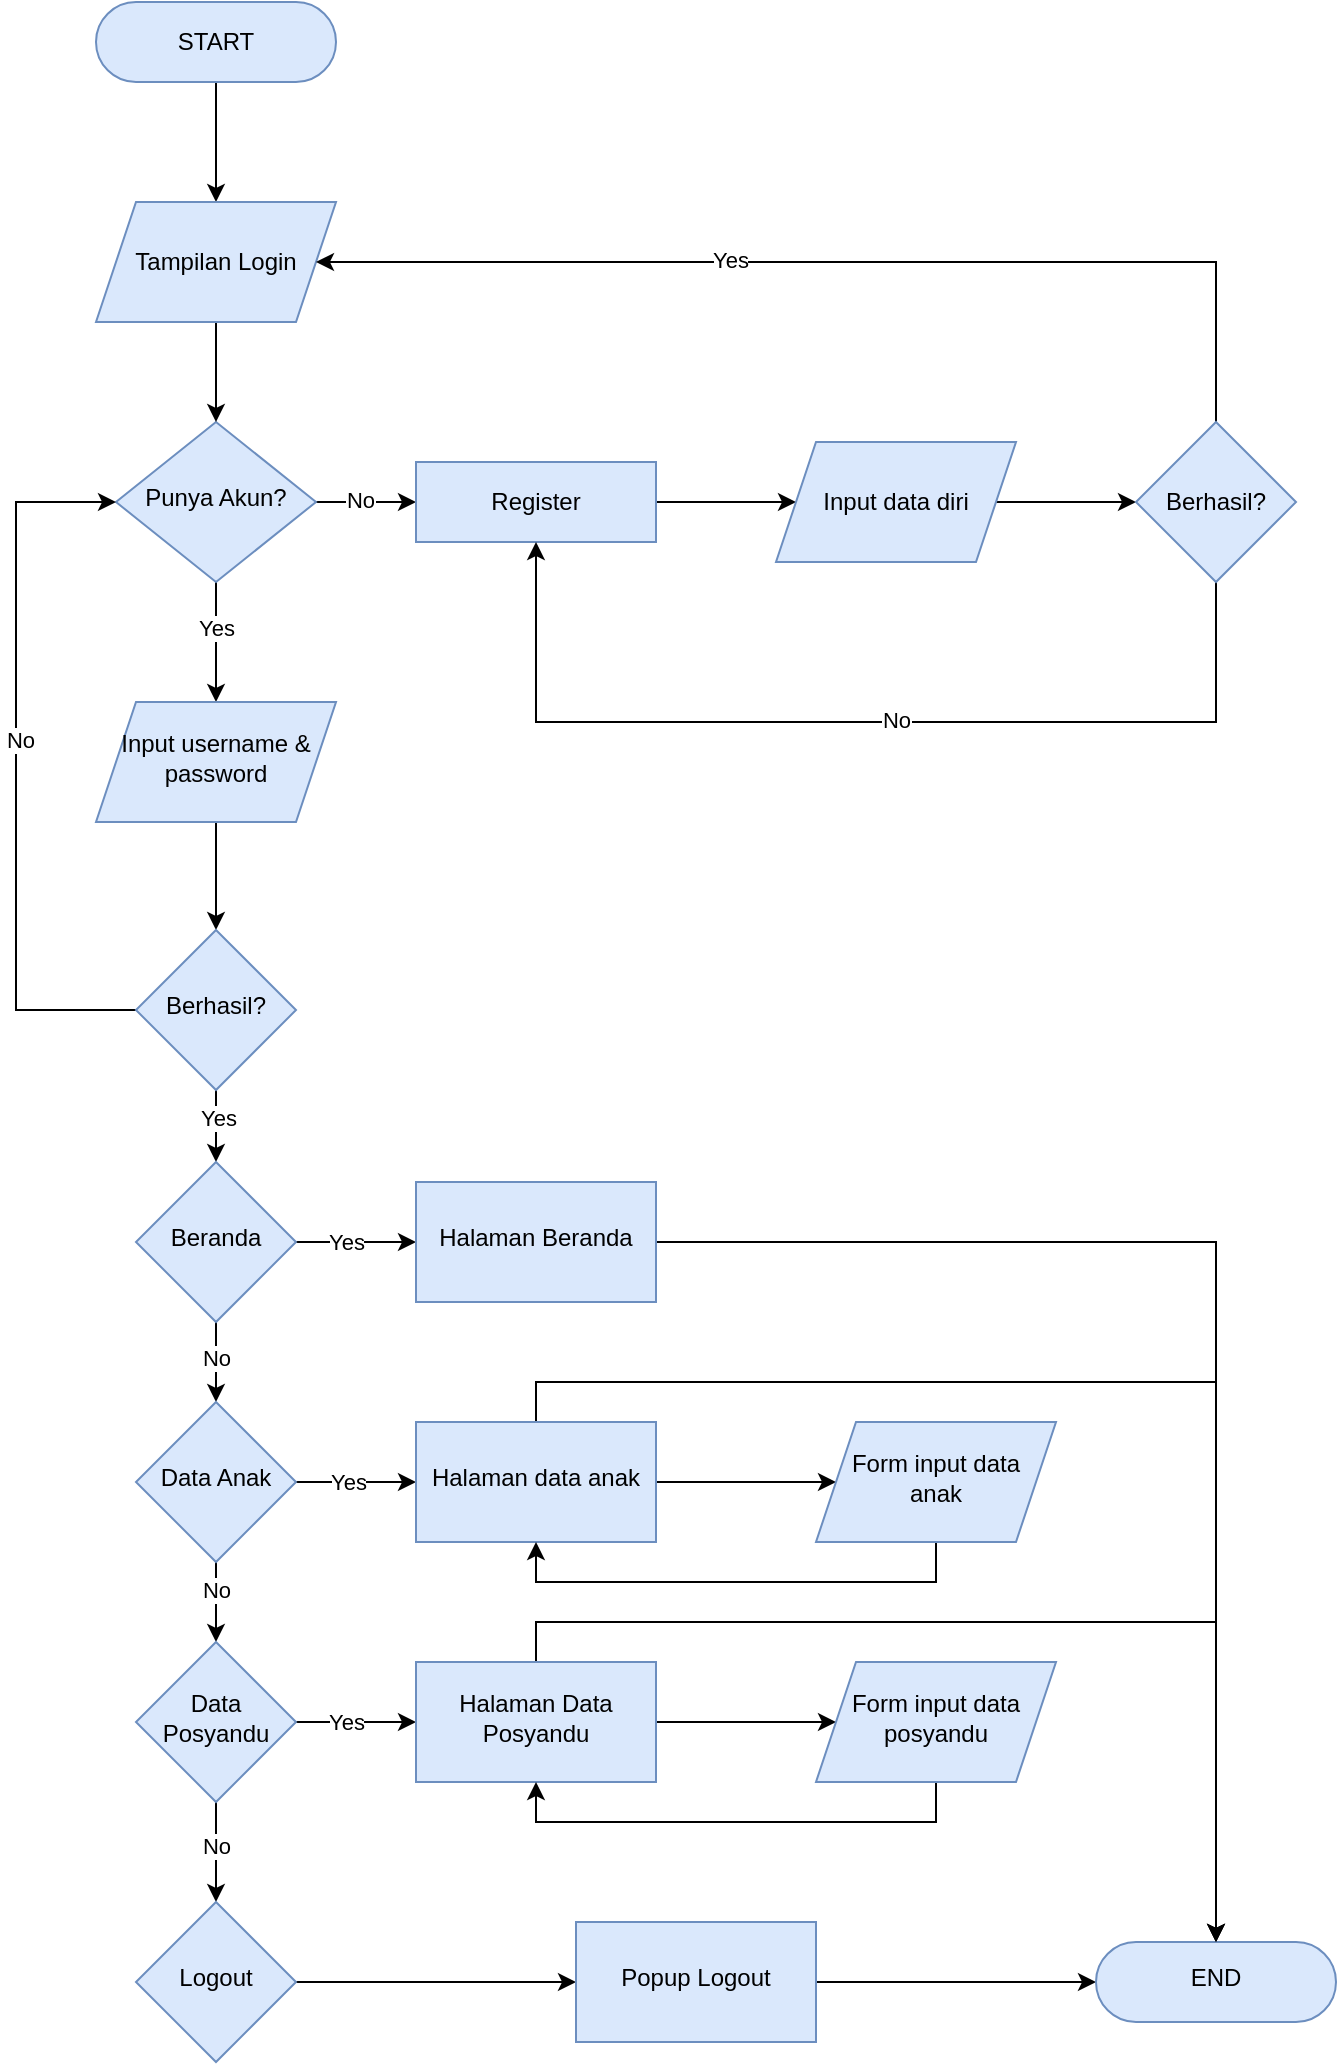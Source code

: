<mxfile version="17.1.3" type="github">
  <diagram id="C5RBs43oDa-KdzZeNtuy" name="Page-1">
    <mxGraphModel dx="1108" dy="482" grid="1" gridSize="10" guides="1" tooltips="1" connect="1" arrows="1" fold="1" page="1" pageScale="1" pageWidth="827" pageHeight="1169" math="0" shadow="0">
      <root>
        <mxCell id="WIyWlLk6GJQsqaUBKTNV-0" />
        <mxCell id="WIyWlLk6GJQsqaUBKTNV-1" parent="WIyWlLk6GJQsqaUBKTNV-0" />
        <mxCell id="IkvzY1FcCG1SyXjqg-lb-5" value="" style="edgeStyle=orthogonalEdgeStyle;rounded=0;orthogonalLoop=1;jettySize=auto;html=1;" edge="1" parent="WIyWlLk6GJQsqaUBKTNV-1" source="WIyWlLk6GJQsqaUBKTNV-3" target="IkvzY1FcCG1SyXjqg-lb-1">
          <mxGeometry relative="1" as="geometry" />
        </mxCell>
        <mxCell id="WIyWlLk6GJQsqaUBKTNV-3" value="START" style="rounded=1;whiteSpace=wrap;html=1;fontSize=12;glass=0;strokeWidth=1;shadow=0;arcSize=50;fillColor=#dae8fc;strokeColor=#6c8ebf;" parent="WIyWlLk6GJQsqaUBKTNV-1" vertex="1">
          <mxGeometry x="160" y="80" width="120" height="40" as="geometry" />
        </mxCell>
        <mxCell id="IkvzY1FcCG1SyXjqg-lb-20" value="" style="edgeStyle=orthogonalEdgeStyle;rounded=0;orthogonalLoop=1;jettySize=auto;html=1;" edge="1" parent="WIyWlLk6GJQsqaUBKTNV-1" source="WIyWlLk6GJQsqaUBKTNV-10" target="IkvzY1FcCG1SyXjqg-lb-19">
          <mxGeometry relative="1" as="geometry" />
        </mxCell>
        <mxCell id="IkvzY1FcCG1SyXjqg-lb-21" value="Yes" style="edgeLabel;html=1;align=center;verticalAlign=middle;resizable=0;points=[];" vertex="1" connectable="0" parent="IkvzY1FcCG1SyXjqg-lb-20">
          <mxGeometry x="-0.236" relative="1" as="geometry">
            <mxPoint as="offset" />
          </mxGeometry>
        </mxCell>
        <mxCell id="IkvzY1FcCG1SyXjqg-lb-22" value="" style="edgeStyle=orthogonalEdgeStyle;rounded=0;orthogonalLoop=1;jettySize=auto;html=1;" edge="1" parent="WIyWlLk6GJQsqaUBKTNV-1" source="WIyWlLk6GJQsqaUBKTNV-10" target="WIyWlLk6GJQsqaUBKTNV-12">
          <mxGeometry relative="1" as="geometry" />
        </mxCell>
        <mxCell id="IkvzY1FcCG1SyXjqg-lb-23" value="No" style="edgeLabel;html=1;align=center;verticalAlign=middle;resizable=0;points=[];" vertex="1" connectable="0" parent="IkvzY1FcCG1SyXjqg-lb-22">
          <mxGeometry x="-0.131" y="1" relative="1" as="geometry">
            <mxPoint as="offset" />
          </mxGeometry>
        </mxCell>
        <mxCell id="WIyWlLk6GJQsqaUBKTNV-10" value="Punya Akun?" style="rhombus;whiteSpace=wrap;html=1;shadow=0;fontFamily=Helvetica;fontSize=12;align=center;strokeWidth=1;spacing=6;spacingTop=-4;fillColor=#dae8fc;strokeColor=#6c8ebf;" parent="WIyWlLk6GJQsqaUBKTNV-1" vertex="1">
          <mxGeometry x="170" y="290" width="100" height="80" as="geometry" />
        </mxCell>
        <mxCell id="IkvzY1FcCG1SyXjqg-lb-13" value="" style="edgeStyle=orthogonalEdgeStyle;rounded=0;orthogonalLoop=1;jettySize=auto;html=1;" edge="1" parent="WIyWlLk6GJQsqaUBKTNV-1" source="WIyWlLk6GJQsqaUBKTNV-12" target="IkvzY1FcCG1SyXjqg-lb-12">
          <mxGeometry relative="1" as="geometry" />
        </mxCell>
        <mxCell id="WIyWlLk6GJQsqaUBKTNV-12" value="Register" style="rounded=0;whiteSpace=wrap;html=1;fontSize=12;glass=0;strokeWidth=1;shadow=0;fillColor=#dae8fc;strokeColor=#6c8ebf;" parent="WIyWlLk6GJQsqaUBKTNV-1" vertex="1">
          <mxGeometry x="320" y="310" width="120" height="40" as="geometry" />
        </mxCell>
        <mxCell id="IkvzY1FcCG1SyXjqg-lb-4" value="" style="edgeStyle=orthogonalEdgeStyle;rounded=0;orthogonalLoop=1;jettySize=auto;html=1;" edge="1" parent="WIyWlLk6GJQsqaUBKTNV-1" source="IkvzY1FcCG1SyXjqg-lb-1" target="WIyWlLk6GJQsqaUBKTNV-10">
          <mxGeometry relative="1" as="geometry" />
        </mxCell>
        <mxCell id="IkvzY1FcCG1SyXjqg-lb-1" value="Tampilan Login" style="shape=parallelogram;perimeter=parallelogramPerimeter;whiteSpace=wrap;html=1;fixedSize=1;rounded=0;fillColor=#dae8fc;strokeColor=#6c8ebf;" vertex="1" parent="WIyWlLk6GJQsqaUBKTNV-1">
          <mxGeometry x="160" y="180" width="120" height="60" as="geometry" />
        </mxCell>
        <mxCell id="IkvzY1FcCG1SyXjqg-lb-15" value="" style="edgeStyle=orthogonalEdgeStyle;rounded=0;orthogonalLoop=1;jettySize=auto;html=1;" edge="1" parent="WIyWlLk6GJQsqaUBKTNV-1" source="IkvzY1FcCG1SyXjqg-lb-12" target="IkvzY1FcCG1SyXjqg-lb-14">
          <mxGeometry relative="1" as="geometry" />
        </mxCell>
        <mxCell id="IkvzY1FcCG1SyXjqg-lb-12" value="Input data diri" style="shape=parallelogram;perimeter=parallelogramPerimeter;whiteSpace=wrap;html=1;fixedSize=1;rounded=0;glass=0;strokeWidth=1;shadow=0;fillColor=#dae8fc;strokeColor=#6c8ebf;" vertex="1" parent="WIyWlLk6GJQsqaUBKTNV-1">
          <mxGeometry x="500" y="300" width="120" height="60" as="geometry" />
        </mxCell>
        <mxCell id="IkvzY1FcCG1SyXjqg-lb-17" style="edgeStyle=orthogonalEdgeStyle;rounded=0;orthogonalLoop=1;jettySize=auto;html=1;entryX=0.5;entryY=1;entryDx=0;entryDy=0;" edge="1" parent="WIyWlLk6GJQsqaUBKTNV-1" source="IkvzY1FcCG1SyXjqg-lb-14" target="WIyWlLk6GJQsqaUBKTNV-12">
          <mxGeometry relative="1" as="geometry">
            <Array as="points">
              <mxPoint x="720" y="440" />
              <mxPoint x="380" y="440" />
            </Array>
          </mxGeometry>
        </mxCell>
        <mxCell id="IkvzY1FcCG1SyXjqg-lb-26" value="No" style="edgeLabel;html=1;align=center;verticalAlign=middle;resizable=0;points=[];" vertex="1" connectable="0" parent="IkvzY1FcCG1SyXjqg-lb-17">
          <mxGeometry x="-0.079" y="-1" relative="1" as="geometry">
            <mxPoint as="offset" />
          </mxGeometry>
        </mxCell>
        <mxCell id="IkvzY1FcCG1SyXjqg-lb-67" style="edgeStyle=orthogonalEdgeStyle;rounded=0;orthogonalLoop=1;jettySize=auto;html=1;entryX=1;entryY=0.5;entryDx=0;entryDy=0;" edge="1" parent="WIyWlLk6GJQsqaUBKTNV-1" source="IkvzY1FcCG1SyXjqg-lb-14" target="IkvzY1FcCG1SyXjqg-lb-1">
          <mxGeometry relative="1" as="geometry">
            <Array as="points">
              <mxPoint x="720" y="210" />
            </Array>
          </mxGeometry>
        </mxCell>
        <mxCell id="IkvzY1FcCG1SyXjqg-lb-69" value="Yes" style="edgeLabel;html=1;align=center;verticalAlign=middle;resizable=0;points=[];" vertex="1" connectable="0" parent="IkvzY1FcCG1SyXjqg-lb-67">
          <mxGeometry x="0.218" y="-1" relative="1" as="geometry">
            <mxPoint as="offset" />
          </mxGeometry>
        </mxCell>
        <mxCell id="IkvzY1FcCG1SyXjqg-lb-14" value="Berhasil?" style="rhombus;whiteSpace=wrap;html=1;fillColor=#dae8fc;strokeColor=#6c8ebf;rounded=0;glass=0;strokeWidth=1;shadow=0;" vertex="1" parent="WIyWlLk6GJQsqaUBKTNV-1">
          <mxGeometry x="680" y="290" width="80" height="80" as="geometry" />
        </mxCell>
        <mxCell id="IkvzY1FcCG1SyXjqg-lb-28" value="" style="edgeStyle=orthogonalEdgeStyle;rounded=0;orthogonalLoop=1;jettySize=auto;html=1;" edge="1" parent="WIyWlLk6GJQsqaUBKTNV-1" source="IkvzY1FcCG1SyXjqg-lb-19" target="IkvzY1FcCG1SyXjqg-lb-27">
          <mxGeometry relative="1" as="geometry" />
        </mxCell>
        <mxCell id="IkvzY1FcCG1SyXjqg-lb-19" value="Input username &amp;amp; password" style="shape=parallelogram;perimeter=parallelogramPerimeter;whiteSpace=wrap;html=1;fixedSize=1;fillColor=#dae8fc;strokeColor=#6c8ebf;shadow=0;strokeWidth=1;spacing=6;spacingTop=-4;" vertex="1" parent="WIyWlLk6GJQsqaUBKTNV-1">
          <mxGeometry x="160" y="430" width="120" height="60" as="geometry" />
        </mxCell>
        <mxCell id="IkvzY1FcCG1SyXjqg-lb-30" style="edgeStyle=orthogonalEdgeStyle;rounded=0;orthogonalLoop=1;jettySize=auto;html=1;entryX=0;entryY=0.5;entryDx=0;entryDy=0;" edge="1" parent="WIyWlLk6GJQsqaUBKTNV-1" source="IkvzY1FcCG1SyXjqg-lb-27" target="WIyWlLk6GJQsqaUBKTNV-10">
          <mxGeometry relative="1" as="geometry">
            <Array as="points">
              <mxPoint x="120" y="584" />
              <mxPoint x="120" y="330" />
            </Array>
          </mxGeometry>
        </mxCell>
        <mxCell id="IkvzY1FcCG1SyXjqg-lb-31" value="No" style="edgeLabel;html=1;align=center;verticalAlign=middle;resizable=0;points=[];" vertex="1" connectable="0" parent="IkvzY1FcCG1SyXjqg-lb-30">
          <mxGeometry x="0.075" y="-2" relative="1" as="geometry">
            <mxPoint as="offset" />
          </mxGeometry>
        </mxCell>
        <mxCell id="IkvzY1FcCG1SyXjqg-lb-33" value="" style="edgeStyle=orthogonalEdgeStyle;rounded=0;orthogonalLoop=1;jettySize=auto;html=1;" edge="1" parent="WIyWlLk6GJQsqaUBKTNV-1" source="IkvzY1FcCG1SyXjqg-lb-27" target="IkvzY1FcCG1SyXjqg-lb-32">
          <mxGeometry relative="1" as="geometry" />
        </mxCell>
        <mxCell id="IkvzY1FcCG1SyXjqg-lb-60" value="Yes" style="edgeLabel;html=1;align=center;verticalAlign=middle;resizable=0;points=[];" vertex="1" connectable="0" parent="IkvzY1FcCG1SyXjqg-lb-33">
          <mxGeometry x="-0.375" y="1" relative="1" as="geometry">
            <mxPoint as="offset" />
          </mxGeometry>
        </mxCell>
        <mxCell id="IkvzY1FcCG1SyXjqg-lb-27" value="Berhasil?" style="rhombus;whiteSpace=wrap;html=1;fillColor=#dae8fc;strokeColor=#6c8ebf;shadow=0;strokeWidth=1;spacing=6;spacingTop=-4;" vertex="1" parent="WIyWlLk6GJQsqaUBKTNV-1">
          <mxGeometry x="180" y="544" width="80" height="80" as="geometry" />
        </mxCell>
        <mxCell id="IkvzY1FcCG1SyXjqg-lb-35" value="" style="edgeStyle=orthogonalEdgeStyle;rounded=0;orthogonalLoop=1;jettySize=auto;html=1;" edge="1" parent="WIyWlLk6GJQsqaUBKTNV-1" source="IkvzY1FcCG1SyXjqg-lb-32" target="IkvzY1FcCG1SyXjqg-lb-34">
          <mxGeometry relative="1" as="geometry" />
        </mxCell>
        <mxCell id="IkvzY1FcCG1SyXjqg-lb-61" value="No" style="edgeLabel;html=1;align=center;verticalAlign=middle;resizable=0;points=[];" vertex="1" connectable="0" parent="IkvzY1FcCG1SyXjqg-lb-35">
          <mxGeometry x="-0.124" relative="1" as="geometry">
            <mxPoint as="offset" />
          </mxGeometry>
        </mxCell>
        <mxCell id="IkvzY1FcCG1SyXjqg-lb-41" value="" style="edgeStyle=orthogonalEdgeStyle;rounded=0;orthogonalLoop=1;jettySize=auto;html=1;" edge="1" parent="WIyWlLk6GJQsqaUBKTNV-1" source="IkvzY1FcCG1SyXjqg-lb-32" target="IkvzY1FcCG1SyXjqg-lb-40">
          <mxGeometry relative="1" as="geometry" />
        </mxCell>
        <mxCell id="IkvzY1FcCG1SyXjqg-lb-64" value="Yes" style="edgeLabel;html=1;align=center;verticalAlign=middle;resizable=0;points=[];" vertex="1" connectable="0" parent="IkvzY1FcCG1SyXjqg-lb-41">
          <mxGeometry x="-0.167" relative="1" as="geometry">
            <mxPoint as="offset" />
          </mxGeometry>
        </mxCell>
        <mxCell id="IkvzY1FcCG1SyXjqg-lb-32" value="Beranda" style="rhombus;whiteSpace=wrap;html=1;fillColor=#dae8fc;strokeColor=#6c8ebf;shadow=0;strokeWidth=1;spacing=6;spacingTop=-4;" vertex="1" parent="WIyWlLk6GJQsqaUBKTNV-1">
          <mxGeometry x="180" y="660" width="80" height="80" as="geometry" />
        </mxCell>
        <mxCell id="IkvzY1FcCG1SyXjqg-lb-37" value="" style="edgeStyle=orthogonalEdgeStyle;rounded=0;orthogonalLoop=1;jettySize=auto;html=1;" edge="1" parent="WIyWlLk6GJQsqaUBKTNV-1" source="IkvzY1FcCG1SyXjqg-lb-34" target="IkvzY1FcCG1SyXjqg-lb-36">
          <mxGeometry relative="1" as="geometry" />
        </mxCell>
        <mxCell id="IkvzY1FcCG1SyXjqg-lb-62" value="No" style="edgeLabel;html=1;align=center;verticalAlign=middle;resizable=0;points=[];" vertex="1" connectable="0" parent="IkvzY1FcCG1SyXjqg-lb-37">
          <mxGeometry x="-0.313" relative="1" as="geometry">
            <mxPoint as="offset" />
          </mxGeometry>
        </mxCell>
        <mxCell id="IkvzY1FcCG1SyXjqg-lb-48" value="" style="edgeStyle=orthogonalEdgeStyle;rounded=0;orthogonalLoop=1;jettySize=auto;html=1;" edge="1" parent="WIyWlLk6GJQsqaUBKTNV-1" source="IkvzY1FcCG1SyXjqg-lb-34" target="IkvzY1FcCG1SyXjqg-lb-47">
          <mxGeometry relative="1" as="geometry" />
        </mxCell>
        <mxCell id="IkvzY1FcCG1SyXjqg-lb-65" value="Yes" style="edgeLabel;html=1;align=center;verticalAlign=middle;resizable=0;points=[];" vertex="1" connectable="0" parent="IkvzY1FcCG1SyXjqg-lb-48">
          <mxGeometry x="-0.139" relative="1" as="geometry">
            <mxPoint as="offset" />
          </mxGeometry>
        </mxCell>
        <mxCell id="IkvzY1FcCG1SyXjqg-lb-34" value="Data Anak" style="rhombus;whiteSpace=wrap;html=1;fillColor=#dae8fc;strokeColor=#6c8ebf;shadow=0;strokeWidth=1;spacing=6;spacingTop=-4;" vertex="1" parent="WIyWlLk6GJQsqaUBKTNV-1">
          <mxGeometry x="180" y="780" width="80" height="80" as="geometry" />
        </mxCell>
        <mxCell id="IkvzY1FcCG1SyXjqg-lb-39" value="" style="edgeStyle=orthogonalEdgeStyle;rounded=0;orthogonalLoop=1;jettySize=auto;html=1;" edge="1" parent="WIyWlLk6GJQsqaUBKTNV-1" source="IkvzY1FcCG1SyXjqg-lb-36" target="IkvzY1FcCG1SyXjqg-lb-38">
          <mxGeometry relative="1" as="geometry" />
        </mxCell>
        <mxCell id="IkvzY1FcCG1SyXjqg-lb-63" value="No" style="edgeLabel;html=1;align=center;verticalAlign=middle;resizable=0;points=[];" vertex="1" connectable="0" parent="IkvzY1FcCG1SyXjqg-lb-39">
          <mxGeometry x="-0.147" relative="1" as="geometry">
            <mxPoint as="offset" />
          </mxGeometry>
        </mxCell>
        <mxCell id="IkvzY1FcCG1SyXjqg-lb-50" value="" style="edgeStyle=orthogonalEdgeStyle;rounded=0;orthogonalLoop=1;jettySize=auto;html=1;" edge="1" parent="WIyWlLk6GJQsqaUBKTNV-1" source="IkvzY1FcCG1SyXjqg-lb-36" target="IkvzY1FcCG1SyXjqg-lb-49">
          <mxGeometry relative="1" as="geometry" />
        </mxCell>
        <mxCell id="IkvzY1FcCG1SyXjqg-lb-66" value="Yes" style="edgeLabel;html=1;align=center;verticalAlign=middle;resizable=0;points=[];" vertex="1" connectable="0" parent="IkvzY1FcCG1SyXjqg-lb-50">
          <mxGeometry x="-0.16" relative="1" as="geometry">
            <mxPoint as="offset" />
          </mxGeometry>
        </mxCell>
        <mxCell id="IkvzY1FcCG1SyXjqg-lb-36" value="Data Posyandu" style="rhombus;whiteSpace=wrap;html=1;fillColor=#dae8fc;strokeColor=#6c8ebf;shadow=0;strokeWidth=1;spacing=6;spacingTop=-4;" vertex="1" parent="WIyWlLk6GJQsqaUBKTNV-1">
          <mxGeometry x="180" y="900" width="80" height="80" as="geometry" />
        </mxCell>
        <mxCell id="IkvzY1FcCG1SyXjqg-lb-43" value="" style="edgeStyle=orthogonalEdgeStyle;rounded=0;orthogonalLoop=1;jettySize=auto;html=1;" edge="1" parent="WIyWlLk6GJQsqaUBKTNV-1" source="IkvzY1FcCG1SyXjqg-lb-38" target="IkvzY1FcCG1SyXjqg-lb-42">
          <mxGeometry relative="1" as="geometry" />
        </mxCell>
        <mxCell id="IkvzY1FcCG1SyXjqg-lb-38" value="Logout" style="rhombus;whiteSpace=wrap;html=1;fillColor=#dae8fc;strokeColor=#6c8ebf;shadow=0;strokeWidth=1;spacing=6;spacingTop=-4;" vertex="1" parent="WIyWlLk6GJQsqaUBKTNV-1">
          <mxGeometry x="180" y="1030" width="80" height="80" as="geometry" />
        </mxCell>
        <mxCell id="IkvzY1FcCG1SyXjqg-lb-46" style="edgeStyle=orthogonalEdgeStyle;rounded=0;orthogonalLoop=1;jettySize=auto;html=1;" edge="1" parent="WIyWlLk6GJQsqaUBKTNV-1" source="IkvzY1FcCG1SyXjqg-lb-40" target="IkvzY1FcCG1SyXjqg-lb-44">
          <mxGeometry relative="1" as="geometry" />
        </mxCell>
        <mxCell id="IkvzY1FcCG1SyXjqg-lb-40" value="Halaman Beranda" style="whiteSpace=wrap;html=1;fillColor=#dae8fc;strokeColor=#6c8ebf;shadow=0;strokeWidth=1;spacing=6;spacingTop=-4;" vertex="1" parent="WIyWlLk6GJQsqaUBKTNV-1">
          <mxGeometry x="320" y="670" width="120" height="60" as="geometry" />
        </mxCell>
        <mxCell id="IkvzY1FcCG1SyXjqg-lb-45" value="" style="edgeStyle=orthogonalEdgeStyle;rounded=0;orthogonalLoop=1;jettySize=auto;html=1;" edge="1" parent="WIyWlLk6GJQsqaUBKTNV-1" source="IkvzY1FcCG1SyXjqg-lb-42" target="IkvzY1FcCG1SyXjqg-lb-44">
          <mxGeometry relative="1" as="geometry" />
        </mxCell>
        <mxCell id="IkvzY1FcCG1SyXjqg-lb-42" value="Popup Logout" style="whiteSpace=wrap;html=1;fillColor=#dae8fc;strokeColor=#6c8ebf;shadow=0;strokeWidth=1;spacing=6;spacingTop=-4;" vertex="1" parent="WIyWlLk6GJQsqaUBKTNV-1">
          <mxGeometry x="400" y="1040" width="120" height="60" as="geometry" />
        </mxCell>
        <mxCell id="IkvzY1FcCG1SyXjqg-lb-44" value="END" style="rounded=1;whiteSpace=wrap;html=1;fillColor=#dae8fc;strokeColor=#6c8ebf;shadow=0;strokeWidth=1;spacing=6;spacingTop=-4;arcSize=50;" vertex="1" parent="WIyWlLk6GJQsqaUBKTNV-1">
          <mxGeometry x="660" y="1050" width="120" height="40" as="geometry" />
        </mxCell>
        <mxCell id="IkvzY1FcCG1SyXjqg-lb-52" value="" style="edgeStyle=orthogonalEdgeStyle;rounded=0;orthogonalLoop=1;jettySize=auto;html=1;" edge="1" parent="WIyWlLk6GJQsqaUBKTNV-1" source="IkvzY1FcCG1SyXjqg-lb-47" target="IkvzY1FcCG1SyXjqg-lb-51">
          <mxGeometry relative="1" as="geometry" />
        </mxCell>
        <mxCell id="IkvzY1FcCG1SyXjqg-lb-56" style="edgeStyle=orthogonalEdgeStyle;rounded=0;orthogonalLoop=1;jettySize=auto;html=1;" edge="1" parent="WIyWlLk6GJQsqaUBKTNV-1" source="IkvzY1FcCG1SyXjqg-lb-47" target="IkvzY1FcCG1SyXjqg-lb-44">
          <mxGeometry relative="1" as="geometry">
            <mxPoint x="720" y="750" as="targetPoint" />
            <Array as="points">
              <mxPoint x="380" y="770" />
              <mxPoint x="720" y="770" />
            </Array>
          </mxGeometry>
        </mxCell>
        <mxCell id="IkvzY1FcCG1SyXjqg-lb-47" value="Halaman data anak" style="whiteSpace=wrap;html=1;fillColor=#dae8fc;strokeColor=#6c8ebf;shadow=0;strokeWidth=1;spacing=6;spacingTop=-4;" vertex="1" parent="WIyWlLk6GJQsqaUBKTNV-1">
          <mxGeometry x="320" y="790" width="120" height="60" as="geometry" />
        </mxCell>
        <mxCell id="IkvzY1FcCG1SyXjqg-lb-54" value="" style="edgeStyle=orthogonalEdgeStyle;rounded=0;orthogonalLoop=1;jettySize=auto;html=1;" edge="1" parent="WIyWlLk6GJQsqaUBKTNV-1" source="IkvzY1FcCG1SyXjqg-lb-49" target="IkvzY1FcCG1SyXjqg-lb-53">
          <mxGeometry relative="1" as="geometry" />
        </mxCell>
        <mxCell id="IkvzY1FcCG1SyXjqg-lb-57" style="edgeStyle=orthogonalEdgeStyle;rounded=0;orthogonalLoop=1;jettySize=auto;html=1;" edge="1" parent="WIyWlLk6GJQsqaUBKTNV-1" source="IkvzY1FcCG1SyXjqg-lb-49" target="IkvzY1FcCG1SyXjqg-lb-44">
          <mxGeometry relative="1" as="geometry">
            <Array as="points">
              <mxPoint x="380" y="890" />
              <mxPoint x="720" y="890" />
            </Array>
          </mxGeometry>
        </mxCell>
        <mxCell id="IkvzY1FcCG1SyXjqg-lb-49" value="Halaman Data Posyandu" style="whiteSpace=wrap;html=1;fillColor=#dae8fc;strokeColor=#6c8ebf;shadow=0;strokeWidth=1;spacing=6;spacingTop=-4;" vertex="1" parent="WIyWlLk6GJQsqaUBKTNV-1">
          <mxGeometry x="320" y="910" width="120" height="60" as="geometry" />
        </mxCell>
        <mxCell id="IkvzY1FcCG1SyXjqg-lb-55" style="edgeStyle=orthogonalEdgeStyle;rounded=0;orthogonalLoop=1;jettySize=auto;html=1;entryX=0.5;entryY=1;entryDx=0;entryDy=0;" edge="1" parent="WIyWlLk6GJQsqaUBKTNV-1" source="IkvzY1FcCG1SyXjqg-lb-51" target="IkvzY1FcCG1SyXjqg-lb-47">
          <mxGeometry relative="1" as="geometry">
            <Array as="points">
              <mxPoint x="580" y="870" />
              <mxPoint x="380" y="870" />
            </Array>
          </mxGeometry>
        </mxCell>
        <mxCell id="IkvzY1FcCG1SyXjqg-lb-51" value="Form input data anak" style="shape=parallelogram;perimeter=parallelogramPerimeter;whiteSpace=wrap;html=1;fixedSize=1;fillColor=#dae8fc;strokeColor=#6c8ebf;shadow=0;strokeWidth=1;spacing=6;spacingTop=-4;" vertex="1" parent="WIyWlLk6GJQsqaUBKTNV-1">
          <mxGeometry x="520" y="790" width="120" height="60" as="geometry" />
        </mxCell>
        <mxCell id="IkvzY1FcCG1SyXjqg-lb-59" style="edgeStyle=orthogonalEdgeStyle;rounded=0;orthogonalLoop=1;jettySize=auto;html=1;entryX=0.5;entryY=1;entryDx=0;entryDy=0;" edge="1" parent="WIyWlLk6GJQsqaUBKTNV-1" source="IkvzY1FcCG1SyXjqg-lb-53" target="IkvzY1FcCG1SyXjqg-lb-49">
          <mxGeometry relative="1" as="geometry">
            <Array as="points">
              <mxPoint x="580" y="990" />
              <mxPoint x="380" y="990" />
            </Array>
          </mxGeometry>
        </mxCell>
        <mxCell id="IkvzY1FcCG1SyXjqg-lb-53" value="Form input data posyandu" style="shape=parallelogram;perimeter=parallelogramPerimeter;whiteSpace=wrap;html=1;fixedSize=1;fillColor=#dae8fc;strokeColor=#6c8ebf;shadow=0;strokeWidth=1;spacing=6;spacingTop=-4;" vertex="1" parent="WIyWlLk6GJQsqaUBKTNV-1">
          <mxGeometry x="520" y="910" width="120" height="60" as="geometry" />
        </mxCell>
      </root>
    </mxGraphModel>
  </diagram>
</mxfile>

